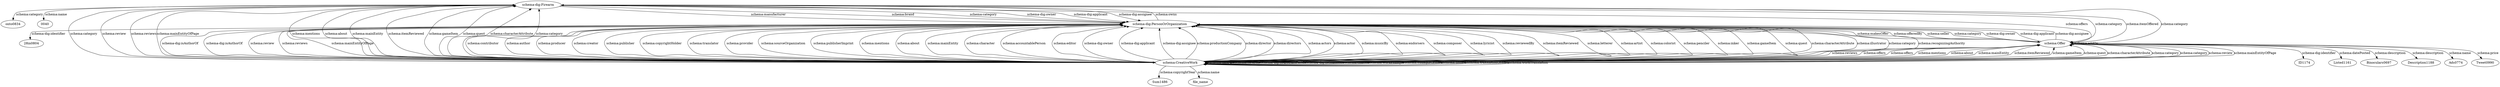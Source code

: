 digraph {
  onto0834 [type=attribute_name,label=onto0834]
  "schema-dig:Firearm1" [type=class_uri,label="schema-dig:Firearm"]
  "0040" [type=attribute_name,label="0040"]
  "28in0804" [type=attribute_name,label="28in0804"]
  "schema-dig:PersonOrOrganization1" [type=class_uri,label="schema-dig:PersonOrOrganization"]
  Sum1486 [type=attribute_name,label=Sum1486]
  "schema:CreativeWork1" [type=class_uri,label="schema:CreativeWork"]
  file_name [type=attribute_name,label=file_name]
  ID1174 [type=attribute_name,label=ID1174]
  "schema:Offer1" [type=class_uri,label="schema:Offer"]
  Listed1161 [type=attribute_name,label=Listed1161]
  Binoculars0697 [type=attribute_name,label=Binoculars0697]
  Description1188 [type=attribute_name,label=Description1188]
  Ads0774 [type=attribute_name,label=Ads0774]
  Tweet0990 [type=attribute_name,label=Tweet0990]
  "schema-dig:Firearm1" -> onto0834 [label="schema:category",type=st_property_uri]
  "schema-dig:Firearm1" -> "0040" [label="schema:name",type=st_property_uri]
  "schema-dig:PersonOrOrganization1" -> "28in0804" [label="schema-dig:identifier",type=st_property_uri]
  "schema:CreativeWork1" -> Sum1486 [label="schema:copyrightYear",type=st_property_uri]
  "schema:CreativeWork1" -> file_name [label="schema:name",type=st_property_uri]
  "schema:Offer1" -> ID1174 [label="schema-dig:identifier",type=st_property_uri]
  "schema:Offer1" -> Listed1161 [label="schema:datePosted",type=st_property_uri]
  "schema:Offer1" -> Binoculars0697 [label="schema:description",type=st_property_uri]
  "schema:Offer1" -> Description1188 [label="schema:description",type=st_property_uri]
  "schema:Offer1" -> Ads0774 [label="schema:name",type=st_property_uri]
  "schema:Offer1" -> Tweet0990 [label="schema:price",type=st_property_uri]
  "schema-dig:PersonOrOrganization1" -> "schema:CreativeWork1" [label="schema-dig:isAuthorOf",type=direct_property_uri,weight=1]
  "schema:CreativeWork1" -> "schema:CreativeWork1" [label="schema:hasPart",type=direct_property_uri,weight=1]
  "schema:CreativeWork1" -> "schema:CreativeWork1" [label="schema:isPartOf",type=direct_property_uri,weight=1]
  "schema:CreativeWork1" -> "schema:CreativeWork1" [label="schema-dig:isAbstractPartOf",type=direct_property_uri,weight=1]
  "schema:CreativeWork1" -> "schema:CreativeWork1" [label="schema-dig:isCitationOf",type=direct_property_uri,weight=1]
  "schema:CreativeWork1" -> "schema:CreativeWork1" [label="schema:citation",type=direct_property_uri,weight=1]
  "schema:CreativeWork1" -> "schema:CreativeWork1" [label="schema:workExample",type=direct_property_uri,weight=1]
  "schema:CreativeWork1" -> "schema:CreativeWork1" [label="schema:exampleOfWork",type=direct_property_uri,weight=1]
  "schema:CreativeWork1" -> "schema:CreativeWork1" [label="schema:license",type=direct_property_uri,weight=1]
  "schema:CreativeWork1" -> "schema:CreativeWork1" [label="schema:translationOfWork",type=direct_property_uri,weight=1]
  "schema:CreativeWork1" -> "schema:CreativeWork1" [label="schema:workTranslation",type=direct_property_uri,weight=1]
  "schema:CreativeWork1" -> "schema:Offer1" [label="schema:offers",type=direct_property_uri,weight=1]
  "schema:Offer1" -> "schema:Offer1" [label="schema:addOn",type=direct_property_uri,weight=1]
  "schema-dig:Firearm1" -> "schema-dig:PersonOrOrganization1" [label="schema:manufacturer",type=inherited,weight=4]
  "schema-dig:Firearm1" -> "schema-dig:PersonOrOrganization1" [label="schema:brand",type=inherited,weight=4]
  "schema-dig:Firearm1" -> "schema-dig:PersonOrOrganization1" [label="schema:category",type=inherited,weight=4]
  "schema-dig:Firearm1" -> "schema-dig:PersonOrOrganization1" [label="schema-dig:owner",type=inherited,weight=4]
  "schema-dig:Firearm1" -> "schema-dig:PersonOrOrganization1" [label="schema-dig:applicant",type=inherited,weight=4]
  "schema-dig:Firearm1" -> "schema-dig:PersonOrOrganization1" [label="schema-dig:assignee",type=inherited,weight=4]
  "schema-dig:Firearm1" -> "schema:CreativeWork1" [label="schema:category",type=inherited,weight=4]
  "schema-dig:Firearm1" -> "schema:CreativeWork1" [label="schema:review",type=inherited,weight=4]
  "schema-dig:Firearm1" -> "schema:CreativeWork1" [label="schema:reviews",type=inherited,weight=4]
  "schema-dig:Firearm1" -> "schema:CreativeWork1" [label="schema:mainEntityOfPage",type=inherited,weight=4]
  "schema-dig:Firearm1" -> "schema:Offer1" [label="schema:offers",type=inherited,weight=4]
  "schema-dig:Firearm1" -> "schema:Offer1" [label="schema:category",type=inherited,weight=4]
  "schema-dig:PersonOrOrganization1" -> "schema-dig:Firearm1" [label="schema:owns",type=inherited,weight=4]
  "schema-dig:PersonOrOrganization1" -> "schema:CreativeWork1" [label="schema-dig:isAuthorOf",type=inherited,weight=4]
  "schema-dig:PersonOrOrganization1" -> "schema:CreativeWork1" [label="schema:review",type=inherited,weight=4]
  "schema-dig:PersonOrOrganization1" -> "schema:CreativeWork1" [label="schema:reviews",type=inherited,weight=4]
  "schema-dig:PersonOrOrganization1" -> "schema:CreativeWork1" [label="schema:mainEntityOfPage",type=inherited,weight=4]
  "schema-dig:PersonOrOrganization1" -> "schema:Offer1" [label="schema:makesOffer",type=inherited,weight=4]
  "schema:CreativeWork1" -> "schema-dig:Firearm1" [label="schema:mentions",type=inherited,weight=4]
  "schema:CreativeWork1" -> "schema-dig:Firearm1" [label="schema:about",type=inherited,weight=4]
  "schema:CreativeWork1" -> "schema-dig:Firearm1" [label="schema:mainEntity",type=inherited,weight=4]
  "schema:CreativeWork1" -> "schema-dig:Firearm1" [label="schema:itemReviewed",type=inherited,weight=4]
  "schema:CreativeWork1" -> "schema-dig:Firearm1" [label="schema:gameItem",type=inherited,weight=4]
  "schema:CreativeWork1" -> "schema-dig:Firearm1" [label="schema:quest",type=inherited,weight=4]
  "schema:CreativeWork1" -> "schema-dig:Firearm1" [label="schema:characterAttribute",type=inherited,weight=4]
  "schema:CreativeWork1" -> "schema-dig:Firearm1" [label="schema:category",type=inherited,weight=4]
  "schema:CreativeWork1" -> "schema-dig:PersonOrOrganization1" [label="schema:contributor",type=inherited,weight=4]
  "schema:CreativeWork1" -> "schema-dig:PersonOrOrganization1" [label="schema:author",type=inherited,weight=4]
  "schema:CreativeWork1" -> "schema-dig:PersonOrOrganization1" [label="schema:producer",type=inherited,weight=4]
  "schema:CreativeWork1" -> "schema-dig:PersonOrOrganization1" [label="schema:creator",type=inherited,weight=4]
  "schema:CreativeWork1" -> "schema-dig:PersonOrOrganization1" [label="schema:publisher",type=inherited,weight=4]
  "schema:CreativeWork1" -> "schema-dig:PersonOrOrganization1" [label="schema:copyrightHolder",type=inherited,weight=4]
  "schema:CreativeWork1" -> "schema-dig:PersonOrOrganization1" [label="schema:translator",type=inherited,weight=4]
  "schema:CreativeWork1" -> "schema-dig:PersonOrOrganization1" [label="schema:provider",type=inherited,weight=4]
  "schema:CreativeWork1" -> "schema-dig:PersonOrOrganization1" [label="schema:sourceOrganization",type=inherited,weight=4]
  "schema:CreativeWork1" -> "schema-dig:PersonOrOrganization1" [label="schema:publisherImprint",type=inherited,weight=4]
  "schema:CreativeWork1" -> "schema-dig:PersonOrOrganization1" [label="schema:mentions",type=inherited,weight=4]
  "schema:CreativeWork1" -> "schema-dig:PersonOrOrganization1" [label="schema:about",type=inherited,weight=4]
  "schema:CreativeWork1" -> "schema-dig:PersonOrOrganization1" [label="schema:mainEntity",type=inherited,weight=4]
  "schema:CreativeWork1" -> "schema-dig:PersonOrOrganization1" [label="schema:character",type=inherited,weight=4]
  "schema:CreativeWork1" -> "schema-dig:PersonOrOrganization1" [label="schema:accountablePerson",type=inherited,weight=4]
  "schema:CreativeWork1" -> "schema-dig:PersonOrOrganization1" [label="schema:editor",type=inherited,weight=4]
  "schema:CreativeWork1" -> "schema-dig:PersonOrOrganization1" [label="schema-dig:owner",type=inherited,weight=4]
  "schema:CreativeWork1" -> "schema-dig:PersonOrOrganization1" [label="schema-dig:applicant",type=inherited,weight=4]
  "schema:CreativeWork1" -> "schema-dig:PersonOrOrganization1" [label="schema-dig:assignee",type=inherited,weight=4]
  "schema:CreativeWork1" -> "schema-dig:PersonOrOrganization1" [label="schema:productionCompany",type=inherited,weight=4]
  "schema:CreativeWork1" -> "schema-dig:PersonOrOrganization1" [label="schema:director",type=inherited,weight=4]
  "schema:CreativeWork1" -> "schema-dig:PersonOrOrganization1" [label="schema:directors",type=inherited,weight=4]
  "schema:CreativeWork1" -> "schema-dig:PersonOrOrganization1" [label="schema:actors",type=inherited,weight=4]
  "schema:CreativeWork1" -> "schema-dig:PersonOrOrganization1" [label="schema:actor",type=inherited,weight=4]
  "schema:CreativeWork1" -> "schema-dig:PersonOrOrganization1" [label="schema:musicBy",type=inherited,weight=4]
  "schema:CreativeWork1" -> "schema-dig:PersonOrOrganization1" [label="schema:endorsers",type=inherited,weight=4]
  "schema:CreativeWork1" -> "schema-dig:PersonOrOrganization1" [label="schema:composer",type=inherited,weight=4]
  "schema:CreativeWork1" -> "schema-dig:PersonOrOrganization1" [label="schema:lyricist",type=inherited,weight=4]
  "schema:CreativeWork1" -> "schema-dig:PersonOrOrganization1" [label="schema:reviewedBy",type=inherited,weight=4]
  "schema:CreativeWork1" -> "schema-dig:PersonOrOrganization1" [label="schema:itemReviewed",type=inherited,weight=4]
  "schema:CreativeWork1" -> "schema-dig:PersonOrOrganization1" [label="schema:letterer",type=inherited,weight=4]
  "schema:CreativeWork1" -> "schema-dig:PersonOrOrganization1" [label="schema:artist",type=inherited,weight=4]
  "schema:CreativeWork1" -> "schema-dig:PersonOrOrganization1" [label="schema:colorist",type=inherited,weight=4]
  "schema:CreativeWork1" -> "schema-dig:PersonOrOrganization1" [label="schema:penciler",type=inherited,weight=4]
  "schema:CreativeWork1" -> "schema-dig:PersonOrOrganization1" [label="schema:inker",type=inherited,weight=4]
  "schema:CreativeWork1" -> "schema-dig:PersonOrOrganization1" [label="schema:gameItem",type=inherited,weight=4]
  "schema:CreativeWork1" -> "schema-dig:PersonOrOrganization1" [label="schema:quest",type=inherited,weight=4]
  "schema:CreativeWork1" -> "schema-dig:PersonOrOrganization1" [label="schema:characterAttribute",type=inherited,weight=4]
  "schema:CreativeWork1" -> "schema-dig:PersonOrOrganization1" [label="schema:illustrator",type=inherited,weight=4]
  "schema:CreativeWork1" -> "schema-dig:PersonOrOrganization1" [label="schema:category",type=inherited,weight=4]
  "schema:CreativeWork1" -> "schema-dig:PersonOrOrganization1" [label="schema:recognizingAuthority",type=inherited,weight=4]
  "schema:CreativeWork1" -> "schema:Offer1" [label="schema:offers",type=inherited,weight=4]
  "schema:CreativeWork1" -> "schema:Offer1" [label="schema:mentions",type=inherited,weight=4]
  "schema:CreativeWork1" -> "schema:Offer1" [label="schema:about",type=inherited,weight=4]
  "schema:CreativeWork1" -> "schema:Offer1" [label="schema:mainEntity",type=inherited,weight=4]
  "schema:CreativeWork1" -> "schema:Offer1" [label="schema:itemReviewed",type=inherited,weight=4]
  "schema:CreativeWork1" -> "schema:Offer1" [label="schema:gameItem",type=inherited,weight=4]
  "schema:CreativeWork1" -> "schema:Offer1" [label="schema:quest",type=inherited,weight=4]
  "schema:CreativeWork1" -> "schema:Offer1" [label="schema:characterAttribute",type=inherited,weight=4]
  "schema:CreativeWork1" -> "schema:Offer1" [label="schema:category",type=inherited,weight=4]
  "schema:Offer1" -> "schema-dig:Firearm1" [label="schema:itemOffered",type=inherited,weight=4]
  "schema:Offer1" -> "schema-dig:Firearm1" [label="schema:category",type=inherited,weight=4]
  "schema:Offer1" -> "schema-dig:PersonOrOrganization1" [label="schema:offeredBy",type=inherited,weight=4]
  "schema:Offer1" -> "schema-dig:PersonOrOrganization1" [label="schema:seller",type=inherited,weight=4]
  "schema:Offer1" -> "schema-dig:PersonOrOrganization1" [label="schema:category",type=inherited,weight=4]
  "schema:Offer1" -> "schema-dig:PersonOrOrganization1" [label="schema-dig:owner",type=inherited,weight=4]
  "schema:Offer1" -> "schema-dig:PersonOrOrganization1" [label="schema-dig:applicant",type=inherited,weight=4]
  "schema:Offer1" -> "schema-dig:PersonOrOrganization1" [label="schema-dig:assignee",type=inherited,weight=4]
  "schema:Offer1" -> "schema:CreativeWork1" [label="schema:category",type=inherited,weight=4]
  "schema:Offer1" -> "schema:CreativeWork1" [label="schema:review",type=inherited,weight=4]
  "schema:Offer1" -> "schema:CreativeWork1" [label="schema:reviews",type=inherited,weight=4]
  "schema:Offer1" -> "schema:CreativeWork1" [label="schema:mainEntityOfPage",type=inherited,weight=4]
}

